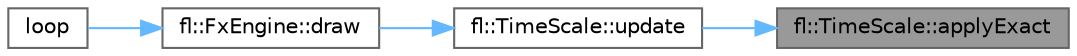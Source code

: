 digraph "fl::TimeScale::applyExact"
{
 // LATEX_PDF_SIZE
  bgcolor="transparent";
  edge [fontname=Helvetica,fontsize=10,labelfontname=Helvetica,labelfontsize=10];
  node [fontname=Helvetica,fontsize=10,shape=box,height=0.2,width=0.4];
  rankdir="RL";
  Node1 [id="Node000001",label="fl::TimeScale::applyExact",height=0.2,width=0.4,color="gray40", fillcolor="grey60", style="filled", fontcolor="black",tooltip=" "];
  Node1 -> Node2 [id="edge1_Node000001_Node000002",dir="back",color="steelblue1",style="solid",tooltip=" "];
  Node2 [id="Node000002",label="fl::TimeScale::update",height=0.2,width=0.4,color="grey40", fillcolor="white", style="filled",URL="$d4/d54/classfl_1_1_time_scale.html#aaf4402f6d611d4fc50bdf22eccc26556",tooltip=" "];
  Node2 -> Node3 [id="edge2_Node000002_Node000003",dir="back",color="steelblue1",style="solid",tooltip=" "];
  Node3 [id="Node000003",label="fl::FxEngine::draw",height=0.2,width=0.4,color="grey40", fillcolor="white", style="filled",URL="$d4/d60/classfl_1_1_fx_engine.html#aa0b3b17d66712b3c2184d8c59c6b55f1",tooltip="Renders the current effect or transition to the output buffer."];
  Node3 -> Node4 [id="edge3_Node000003_Node000004",dir="back",color="steelblue1",style="solid",tooltip=" "];
  Node4 [id="Node000004",label="loop",height=0.2,width=0.4,color="grey40", fillcolor="white", style="filled",URL="$dd/d96/_fx_animartrix_8ino.html#afe461d27b9c48d5921c00d521181f12f",tooltip=" "];
}
